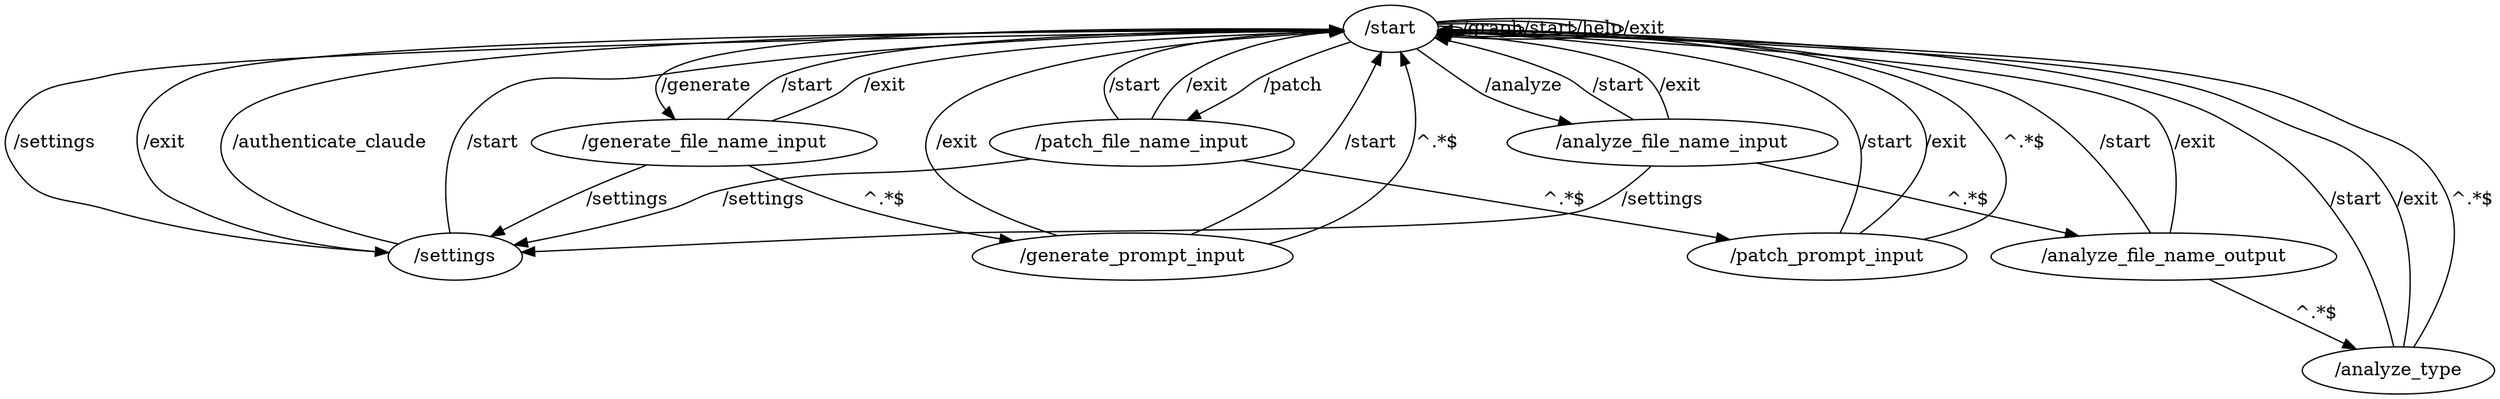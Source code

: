 digraph G {
	"/start" -> "/start" [label="/graph"]
	"/start" -> "/start" [label="/start"]
	"/start" -> "/settings" [label="/settings"]
	"/settings" -> "/start" [label="/exit"]
	"/settings" -> "/start" [label="/authenticate_claude"]
	"/settings" -> "/start" [label="/start"]
	"/start" -> "/start" [label="/help"]
	"/start" -> "/start" [label="/exit"]
	"/start" -> "/generate_file_name_input" [label="/generate"]
	"/generate_file_name_input" -> "/start" [label="/start"]
	"/generate_file_name_input" -> "/start" [label="/exit"]
	"/generate_file_name_input" -> "/settings" [label="/settings"]
	"/generate_file_name_input" -> "/generate_prompt_input" [label="^.*$"]
	"/generate_prompt_input" -> "/start" [label="/start"]
	"/generate_prompt_input" -> "/start" [label="/exit"]
	"/generate_prompt_input" -> "/start" [label="^.*$"]
	"/start" -> "/patch_file_name_input" [label="/patch"]
	"/patch_file_name_input" -> "/start" [label="/start"]
	"/patch_file_name_input" -> "/start" [label="/exit"]
	"/patch_file_name_input" -> "/settings" [label="/settings"]
	"/patch_file_name_input" -> "/patch_prompt_input" [label="^.*$"]
	"/patch_prompt_input" -> "/start" [label="/start"]
	"/patch_prompt_input" -> "/start" [label="/exit"]
	"/patch_prompt_input" -> "/start" [label="^.*$"]
	"/start" -> "/analyze_file_name_input" [label="/analyze"]
	"/analyze_file_name_input" -> "/start" [label="/start"]
	"/analyze_file_name_input" -> "/settings" [label="/settings"]
	"/analyze_file_name_input" -> "/start" [label="/exit"]
	"/analyze_file_name_input" -> "/analyze_file_name_output" [label="^.*$"]
	"/analyze_file_name_output" -> "/start" [label="/start"]
	"/analyze_file_name_output" -> "/start" [label="/exit"]
	"/analyze_file_name_output" -> "/analyze_type" [label="^.*$"]
	"/analyze_type" -> "/start" [label="/start"]
	"/analyze_type" -> "/start" [label="/exit"]
	"/analyze_type" -> "/start" [label="^.*$"]
}